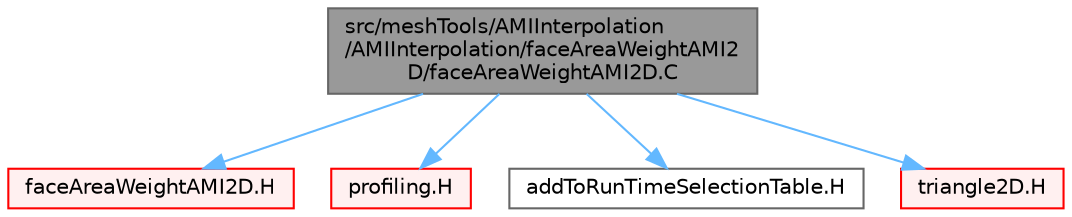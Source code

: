 digraph "src/meshTools/AMIInterpolation/AMIInterpolation/faceAreaWeightAMI2D/faceAreaWeightAMI2D.C"
{
 // LATEX_PDF_SIZE
  bgcolor="transparent";
  edge [fontname=Helvetica,fontsize=10,labelfontname=Helvetica,labelfontsize=10];
  node [fontname=Helvetica,fontsize=10,shape=box,height=0.2,width=0.4];
  Node1 [id="Node000001",label="src/meshTools/AMIInterpolation\l/AMIInterpolation/faceAreaWeightAMI2\lD/faceAreaWeightAMI2D.C",height=0.2,width=0.4,color="gray40", fillcolor="grey60", style="filled", fontcolor="black",tooltip=" "];
  Node1 -> Node2 [id="edge1_Node000001_Node000002",color="steelblue1",style="solid",tooltip=" "];
  Node2 [id="Node000002",label="faceAreaWeightAMI2D.H",height=0.2,width=0.4,color="red", fillcolor="#FFF0F0", style="filled",URL="$faceAreaWeightAMI2D_8H.html",tooltip=" "];
  Node1 -> Node274 [id="edge2_Node000001_Node000274",color="steelblue1",style="solid",tooltip=" "];
  Node274 [id="Node000274",label="profiling.H",height=0.2,width=0.4,color="red", fillcolor="#FFF0F0", style="filled",URL="$profiling_8H.html",tooltip=" "];
  Node1 -> Node343 [id="edge3_Node000001_Node000343",color="steelblue1",style="solid",tooltip=" "];
  Node343 [id="Node000343",label="addToRunTimeSelectionTable.H",height=0.2,width=0.4,color="grey40", fillcolor="white", style="filled",URL="$addToRunTimeSelectionTable_8H.html",tooltip="Macros for easy insertion into run-time selection tables."];
  Node1 -> Node344 [id="edge4_Node000001_Node000344",color="steelblue1",style="solid",tooltip=" "];
  Node344 [id="Node000344",label="triangle2D.H",height=0.2,width=0.4,color="red", fillcolor="#FFF0F0", style="filled",URL="$triangle2D_8H.html",tooltip=" "];
}
